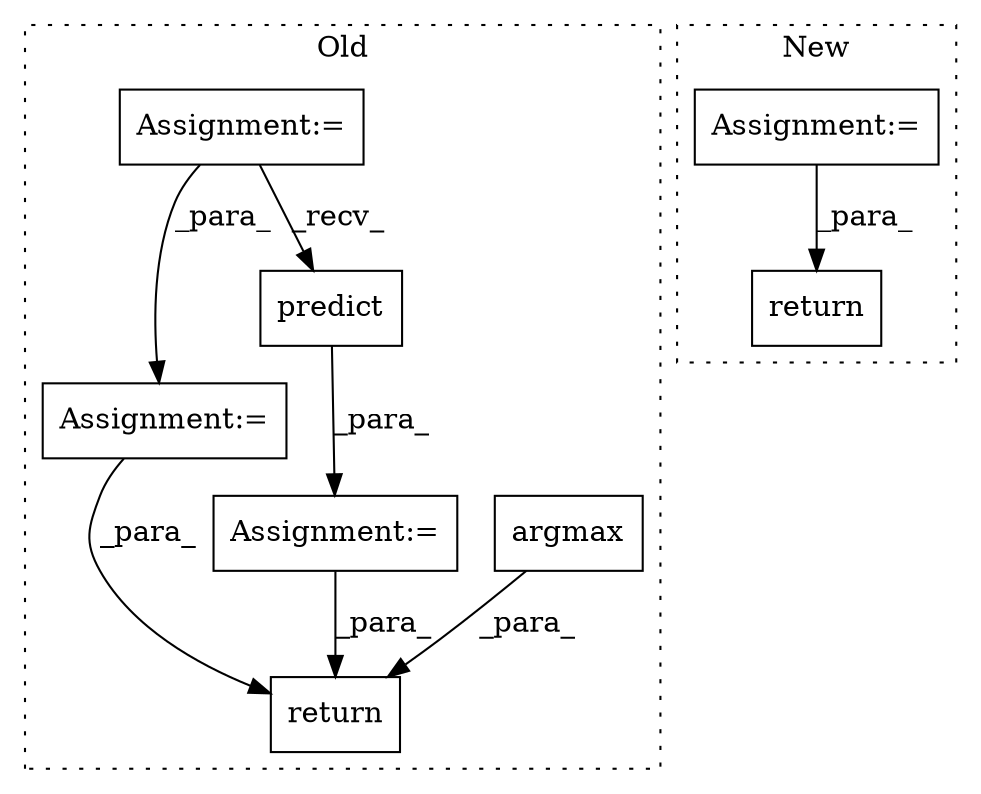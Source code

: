 digraph G {
subgraph cluster0 {
1 [label="argmax" a="32" s="6505,6520" l="7,1" shape="box"];
3 [label="return" a="41" s="6695" l="7" shape="box"];
4 [label="Assignment:=" a="7" s="6334" l="10" shape="box"];
5 [label="Assignment:=" a="7" s="6567" l="1" shape="box"];
7 [label="Assignment:=" a="7" s="6389" l="1" shape="box"];
8 [label="predict" a="32" s="6414,6438" l="8,1" shape="box"];
label = "Old";
style="dotted";
}
subgraph cluster1 {
2 [label="return" a="41" s="6938" l="7" shape="box"];
6 [label="Assignment:=" a="7" s="6857" l="1" shape="box"];
label = "New";
style="dotted";
}
1 -> 3 [label="_para_"];
4 -> 8 [label="_recv_"];
4 -> 5 [label="_para_"];
5 -> 3 [label="_para_"];
6 -> 2 [label="_para_"];
7 -> 3 [label="_para_"];
8 -> 7 [label="_para_"];
}